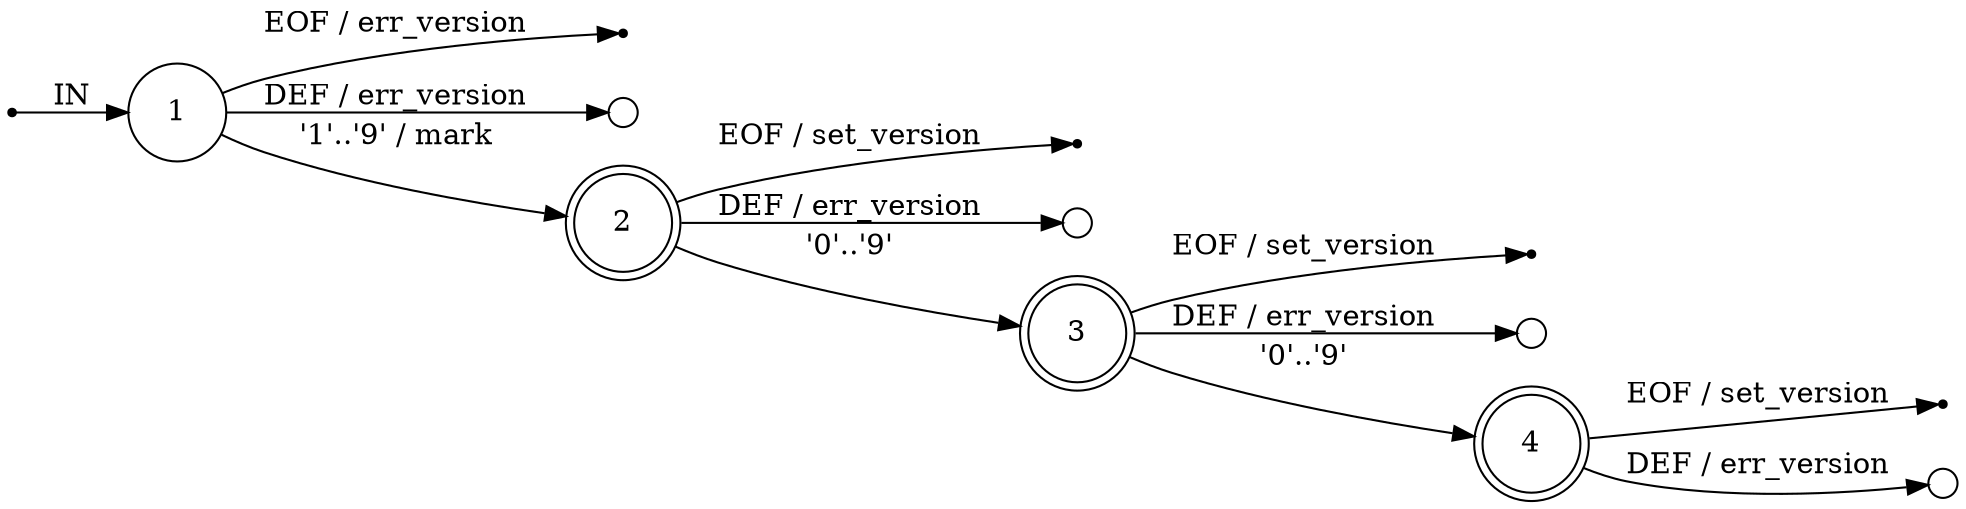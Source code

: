 digraph rfc5424 {
	rankdir=LR;
	node [ shape = point ];
	ENTRY;
	eof_1;
	eof_2;
	eof_3;
	eof_4;
	node [ shape = circle, height = 0.2 ];
	err_1 [ label=""];
	err_2 [ label=""];
	err_3 [ label=""];
	err_4 [ label=""];
	node [ fixedsize = true, height = 0.65, shape = doublecircle ];
	2;
	3;
	4;
	node [ shape = circle ];
	1 -> 2 [ label = "'1'..'9' / mark" ];
	1 -> err_1 [ label = "DEF / err_version" ];
	2 -> 3 [ label = "'0'..'9'" ];
	2 -> err_2 [ label = "DEF / err_version" ];
	3 -> 4 [ label = "'0'..'9'" ];
	3 -> err_3 [ label = "DEF / err_version" ];
	4 -> err_4 [ label = "DEF / err_version" ];
	ENTRY -> 1 [ label = "IN" ];
	1 -> eof_1 [ label = "EOF / err_version" ];
	2 -> eof_2 [ label = "EOF / set_version" ];
	3 -> eof_3 [ label = "EOF / set_version" ];
	4 -> eof_4 [ label = "EOF / set_version" ];
}
